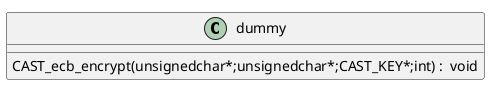 @startuml
!pragma layout smetana
class dummy {
CAST_ecb_encrypt(unsignedchar*;unsignedchar*;CAST_KEY*;int) :  void  [[[./../../.././qc/crypto/cast/c_ecb.c.html#81]]]
} 
@enduml
